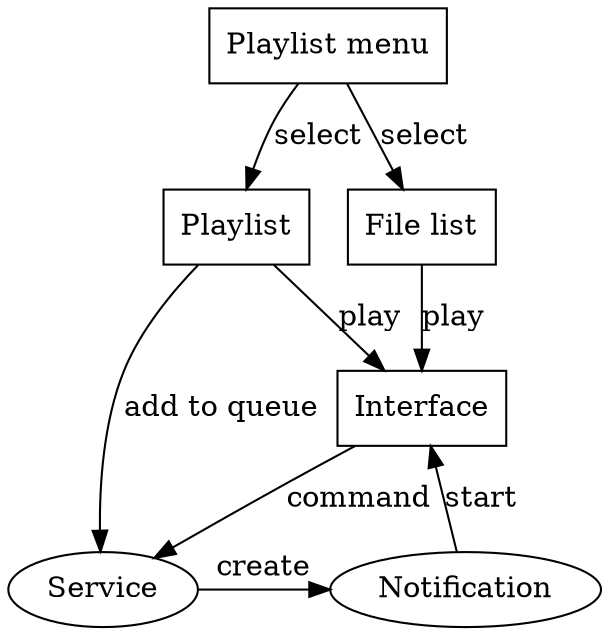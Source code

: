 digraph layout {
	/*rankdir=LR;*/

	"File list"			[shape=box];
	"Playlist menu"			[shape=box];
	"Playlist"			[shape=box];
	"Player"			[shape=box, label="Interface"];
	"Service";
	"Notification";

	subgraph a {
		rank=same;
		"Service";
		"Notification";
	}

	"Playlist menu" -> "Playlist"	[label="select"];	
	"Playlist menu" -> "File list"	[label="select"];	
	"Playlist" -> "Player"		[label="play"];
	"File list" -> "Player"		[label="play"];
	"Player" -> "Service"		[label="command"];
	"Playlist" -> "Service"		[label="add to queue"];
	"Service" -> "Notification"	[label="create"];
	"Notification" -> "Player"	[label="start"];
}
